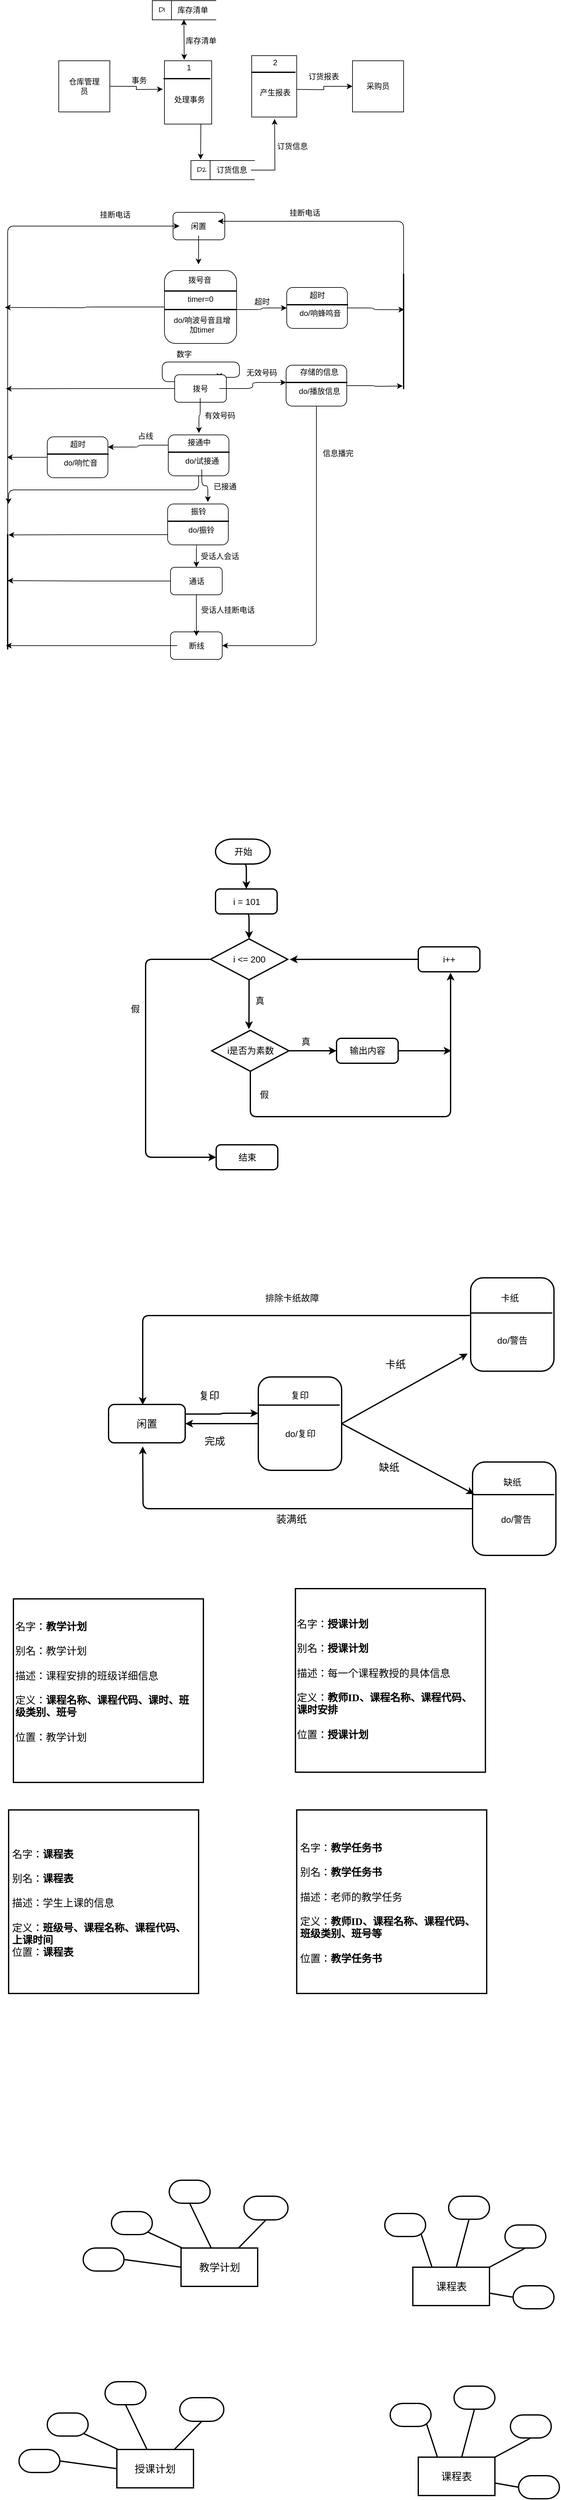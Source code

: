 <mxfile version="24.2.5" type="github">
  <diagram name="第 1 页" id="WDAG6_UW9YXQtkm1U2-L">
    <mxGraphModel dx="1426" dy="755" grid="0" gridSize="10" guides="1" tooltips="1" connect="1" arrows="1" fold="1" page="1" pageScale="1" pageWidth="2339" pageHeight="3300" math="0" shadow="0">
      <root>
        <mxCell id="0" />
        <mxCell id="1" parent="0" />
        <mxCell id="ZvIFP5IPXFubQ02iMavd-25" style="edgeStyle=orthogonalEdgeStyle;orthogonalLoop=1;jettySize=auto;html=1;exitX=1;exitY=0.5;exitDx=0;exitDy=0;entryX=0;entryY=0.5;entryDx=0;entryDy=0;rounded=0;" edge="1" parent="1" source="ZvIFP5IPXFubQ02iMavd-8">
          <mxGeometry relative="1" as="geometry">
            <mxPoint x="353" y="504.5" as="targetPoint" />
          </mxGeometry>
        </mxCell>
        <mxCell id="ZvIFP5IPXFubQ02iMavd-8" value="" style="whiteSpace=wrap;html=1;aspect=fixed;hachureGap=4;fontFamily=Architects Daughter;fontSource=https%3A%2F%2Ffonts.googleapis.com%2Fcss%3Ffamily%3DArchitects%2BDaughter;rounded=0;" vertex="1" parent="1">
          <mxGeometry x="190" y="460" width="80" height="80" as="geometry" />
        </mxCell>
        <mxCell id="ZvIFP5IPXFubQ02iMavd-9" value="" style="whiteSpace=wrap;html=1;aspect=fixed;hachureGap=4;fontFamily=Architects Daughter;fontSource=https%3A%2F%2Ffonts.googleapis.com%2Fcss%3Ffamily%3DArchitects%2BDaughter;rounded=0;" vertex="1" parent="1">
          <mxGeometry x="650" y="460" width="80" height="80" as="geometry" />
        </mxCell>
        <mxCell id="ZvIFP5IPXFubQ02iMavd-10" value="&amp;nbsp;D1" style="html=1;dashed=0;whiteSpace=wrap;shape=mxgraph.dfd.dataStoreID;align=left;spacingLeft=3;points=[[0,0],[0.5,0],[1,0],[0,0.5],[1,0.5],[0,1],[0.5,1],[1,1]];rounded=0;hachureGap=4;strokeColor=default;verticalAlign=middle;fontFamily=Architects Daughter;fontSource=https%3A%2F%2Ffonts.googleapis.com%2Fcss%3Ffamily%3DArchitects%2BDaughter;fontSize=12;fontColor=default;fillColor=default;" vertex="1" parent="1">
          <mxGeometry x="336.5" y="366" width="100" height="30" as="geometry" />
        </mxCell>
        <mxCell id="ZvIFP5IPXFubQ02iMavd-11" value="库存清单" style="text;html=1;align=center;verticalAlign=middle;whiteSpace=wrap;rounded=0;" vertex="1" parent="1">
          <mxGeometry x="369.5" y="366" width="60" height="30" as="geometry" />
        </mxCell>
        <mxCell id="ZvIFP5IPXFubQ02iMavd-12" value="订货报表" style="text;html=1;align=center;verticalAlign=middle;whiteSpace=wrap;rounded=0;" vertex="1" parent="1">
          <mxGeometry x="575" y="470" width="60" height="30" as="geometry" />
        </mxCell>
        <mxCell id="ZvIFP5IPXFubQ02iMavd-26" style="edgeStyle=orthogonalEdgeStyle;orthogonalLoop=1;jettySize=auto;html=1;rounded=0;" edge="1" parent="1">
          <mxGeometry relative="1" as="geometry">
            <mxPoint x="412.115" y="614.34" as="targetPoint" />
            <mxPoint x="386.5" y="552" as="sourcePoint" />
          </mxGeometry>
        </mxCell>
        <mxCell id="ZvIFP5IPXFubQ02iMavd-28" style="edgeStyle=orthogonalEdgeStyle;orthogonalLoop=1;jettySize=auto;html=1;exitX=1;exitY=0.5;exitDx=0;exitDy=0;entryX=0;entryY=0.5;entryDx=0;entryDy=0;rounded=0;" edge="1" parent="1" target="ZvIFP5IPXFubQ02iMavd-9">
          <mxGeometry relative="1" as="geometry">
            <mxPoint x="559" y="504.75" as="sourcePoint" />
          </mxGeometry>
        </mxCell>
        <mxCell id="ZvIFP5IPXFubQ02iMavd-15" value="仓库管理员" style="text;html=1;align=center;verticalAlign=middle;whiteSpace=wrap;rounded=0;" vertex="1" parent="1">
          <mxGeometry x="200" y="485" width="60" height="30" as="geometry" />
        </mxCell>
        <mxCell id="ZvIFP5IPXFubQ02iMavd-16" value="采购员" style="text;html=1;align=center;verticalAlign=middle;whiteSpace=wrap;rounded=0;" vertex="1" parent="1">
          <mxGeometry x="660" y="485" width="60" height="30" as="geometry" />
        </mxCell>
        <mxCell id="ZvIFP5IPXFubQ02iMavd-17" value="&amp;nbsp;D2" style="html=1;dashed=0;whiteSpace=wrap;shape=mxgraph.dfd.dataStoreID;align=left;spacingLeft=3;points=[[0,0],[0.5,0],[1,0],[0,0.5],[1,0.5],[0,1],[0.5,1],[1,1]];rounded=0;hachureGap=4;strokeColor=default;verticalAlign=middle;fontFamily=Architects Daughter;fontSource=https%3A%2F%2Ffonts.googleapis.com%2Fcss%3Ffamily%3DArchitects%2BDaughter;fontSize=12;fontColor=default;fillColor=default;" vertex="1" parent="1">
          <mxGeometry x="397" y="616" width="100" height="30" as="geometry" />
        </mxCell>
        <mxCell id="ZvIFP5IPXFubQ02iMavd-27" style="edgeStyle=orthogonalEdgeStyle;orthogonalLoop=1;jettySize=auto;html=1;entryX=0.5;entryY=1;entryDx=0;entryDy=0;rounded=0;" edge="1" parent="1" source="ZvIFP5IPXFubQ02iMavd-18">
          <mxGeometry relative="1" as="geometry">
            <mxPoint x="528" y="551" as="targetPoint" />
          </mxGeometry>
        </mxCell>
        <mxCell id="ZvIFP5IPXFubQ02iMavd-18" value="订货信息" style="text;html=1;align=center;verticalAlign=middle;whiteSpace=wrap;rounded=0;" vertex="1" parent="1">
          <mxGeometry x="431" y="616" width="60" height="30" as="geometry" />
        </mxCell>
        <mxCell id="ZvIFP5IPXFubQ02iMavd-19" value="事务" style="text;html=1;align=center;verticalAlign=middle;whiteSpace=wrap;rounded=0;" vertex="1" parent="1">
          <mxGeometry x="286" y="476" width="60" height="30" as="geometry" />
        </mxCell>
        <mxCell id="ZvIFP5IPXFubQ02iMavd-29" value="订货信息" style="text;html=1;align=center;verticalAlign=middle;whiteSpace=wrap;rounded=0;" vertex="1" parent="1">
          <mxGeometry x="526" y="579" width="60" height="30" as="geometry" />
        </mxCell>
        <mxCell id="ZvIFP5IPXFubQ02iMavd-30" value="" style="endArrow=classic;startArrow=classic;html=1;rounded=0;" edge="1" parent="1">
          <mxGeometry width="50" height="50" relative="1" as="geometry">
            <mxPoint x="386.5" y="458.5" as="sourcePoint" />
            <mxPoint x="386" y="395.5" as="targetPoint" />
          </mxGeometry>
        </mxCell>
        <mxCell id="ZvIFP5IPXFubQ02iMavd-31" value="库存清单" style="text;html=1;align=center;verticalAlign=middle;whiteSpace=wrap;rounded=0;" vertex="1" parent="1">
          <mxGeometry x="383" y="414" width="60" height="30" as="geometry" />
        </mxCell>
        <mxCell id="ZvIFP5IPXFubQ02iMavd-35" value="" style="rounded=0;whiteSpace=wrap;html=1;" vertex="1" parent="1">
          <mxGeometry x="355.5" y="460" width="74" height="99" as="geometry" />
        </mxCell>
        <mxCell id="ZvIFP5IPXFubQ02iMavd-36" value="" style="line;strokeWidth=2;html=1;rounded=0;" vertex="1" parent="1">
          <mxGeometry x="354" y="483" width="73.5" height="10" as="geometry" />
        </mxCell>
        <mxCell id="ZvIFP5IPXFubQ02iMavd-39" value="1" style="text;html=1;align=center;verticalAlign=middle;whiteSpace=wrap;rounded=0;" vertex="1" parent="1">
          <mxGeometry x="363.5" y="460" width="60" height="22" as="geometry" />
        </mxCell>
        <mxCell id="ZvIFP5IPXFubQ02iMavd-40" value="处理事务" style="text;html=1;align=center;verticalAlign=middle;whiteSpace=wrap;rounded=0;" vertex="1" parent="1">
          <mxGeometry x="365" y="507" width="60" height="28" as="geometry" />
        </mxCell>
        <mxCell id="ZvIFP5IPXFubQ02iMavd-45" value="" style="rounded=0;whiteSpace=wrap;html=1;" vertex="1" parent="1">
          <mxGeometry x="492.13" y="452" width="70.5" height="96" as="geometry" />
        </mxCell>
        <mxCell id="ZvIFP5IPXFubQ02iMavd-46" value="" style="line;strokeWidth=2;html=1;rounded=0;" vertex="1" parent="1">
          <mxGeometry x="491.38" y="473" width="69.25" height="10" as="geometry" />
        </mxCell>
        <mxCell id="ZvIFP5IPXFubQ02iMavd-47" value="2" style="text;html=1;align=center;verticalAlign=middle;whiteSpace=wrap;rounded=0;" vertex="1" parent="1">
          <mxGeometry x="500.13" y="452" width="57.5" height="22" as="geometry" />
        </mxCell>
        <mxCell id="ZvIFP5IPXFubQ02iMavd-48" value="产生报表" style="text;html=1;align=center;verticalAlign=middle;whiteSpace=wrap;rounded=0;" vertex="1" parent="1">
          <mxGeometry x="499" y="495" width="60" height="30" as="geometry" />
        </mxCell>
        <mxCell id="ZvIFP5IPXFubQ02iMavd-59" value="" style="rounded=1;whiteSpace=wrap;html=1;" vertex="1" parent="1">
          <mxGeometry x="369" y="697" width="81" height="43" as="geometry" />
        </mxCell>
        <mxCell id="ZvIFP5IPXFubQ02iMavd-138" style="edgeStyle=orthogonalEdgeStyle;orthogonalLoop=1;jettySize=auto;html=1;exitX=0.5;exitY=1;exitDx=0;exitDy=0;" edge="1" parent="1" source="ZvIFP5IPXFubQ02iMavd-58">
          <mxGeometry relative="1" as="geometry">
            <mxPoint x="408.857" y="778.423" as="targetPoint" />
          </mxGeometry>
        </mxCell>
        <mxCell id="ZvIFP5IPXFubQ02iMavd-58" value="闲置" style="text;html=1;align=center;verticalAlign=middle;whiteSpace=wrap;rounded=0;" vertex="1" parent="1">
          <mxGeometry x="379" y="703.5" width="60" height="30" as="geometry" />
        </mxCell>
        <mxCell id="ZvIFP5IPXFubQ02iMavd-63" value="" style="rounded=1;whiteSpace=wrap;html=1;" vertex="1" parent="1">
          <mxGeometry x="365" y="1353" width="81" height="43" as="geometry" />
        </mxCell>
        <mxCell id="ZvIFP5IPXFubQ02iMavd-111" style="edgeStyle=orthogonalEdgeStyle;orthogonalLoop=1;jettySize=auto;html=1;" edge="1" parent="1" source="ZvIFP5IPXFubQ02iMavd-64">
          <mxGeometry relative="1" as="geometry">
            <mxPoint x="107.275" y="1374.5" as="targetPoint" />
          </mxGeometry>
        </mxCell>
        <mxCell id="ZvIFP5IPXFubQ02iMavd-64" value="断线" style="text;html=1;align=center;verticalAlign=middle;whiteSpace=wrap;rounded=0;" vertex="1" parent="1">
          <mxGeometry x="375.5" y="1359.5" width="60" height="30" as="geometry" />
        </mxCell>
        <mxCell id="ZvIFP5IPXFubQ02iMavd-67" style="edgeStyle=orthogonalEdgeStyle;orthogonalLoop=1;jettySize=auto;html=1;exitX=0.5;exitY=1;exitDx=0;exitDy=0;entryX=0.5;entryY=0;entryDx=0;entryDy=0;" edge="1" parent="1" source="ZvIFP5IPXFubQ02iMavd-65" target="ZvIFP5IPXFubQ02iMavd-64">
          <mxGeometry relative="1" as="geometry" />
        </mxCell>
        <mxCell id="ZvIFP5IPXFubQ02iMavd-112" style="edgeStyle=orthogonalEdgeStyle;orthogonalLoop=1;jettySize=auto;html=1;exitX=0;exitY=0.5;exitDx=0;exitDy=0;" edge="1" parent="1" source="ZvIFP5IPXFubQ02iMavd-65">
          <mxGeometry relative="1" as="geometry">
            <mxPoint x="109.656" y="1272.857" as="targetPoint" />
          </mxGeometry>
        </mxCell>
        <mxCell id="ZvIFP5IPXFubQ02iMavd-65" value="" style="rounded=1;whiteSpace=wrap;html=1;" vertex="1" parent="1">
          <mxGeometry x="365" y="1252" width="81" height="43" as="geometry" />
        </mxCell>
        <mxCell id="ZvIFP5IPXFubQ02iMavd-66" value="通话" style="text;html=1;align=center;verticalAlign=middle;whiteSpace=wrap;rounded=0;" vertex="1" parent="1">
          <mxGeometry x="375.5" y="1258.5" width="60" height="30" as="geometry" />
        </mxCell>
        <mxCell id="ZvIFP5IPXFubQ02iMavd-119" style="edgeStyle=orthogonalEdgeStyle;orthogonalLoop=1;jettySize=auto;html=1;exitX=0;exitY=0.5;exitDx=0;exitDy=0;" edge="1" parent="1" source="ZvIFP5IPXFubQ02iMavd-68">
          <mxGeometry relative="1" as="geometry">
            <mxPoint x="105.688" y="845.714" as="targetPoint" />
          </mxGeometry>
        </mxCell>
        <mxCell id="ZvIFP5IPXFubQ02iMavd-68" value="" style="rounded=1;whiteSpace=wrap;html=1;" vertex="1" parent="1">
          <mxGeometry x="355.5" y="788" width="113" height="114" as="geometry" />
        </mxCell>
        <mxCell id="ZvIFP5IPXFubQ02iMavd-69" value="" style="line;strokeWidth=2;html=1;" vertex="1" parent="1">
          <mxGeometry x="355.5" y="815" width="113" height="10" as="geometry" />
        </mxCell>
        <mxCell id="ZvIFP5IPXFubQ02iMavd-145" style="edgeStyle=orthogonalEdgeStyle;orthogonalLoop=1;jettySize=auto;html=1;exitX=1;exitY=0.5;exitDx=0;exitDy=0;exitPerimeter=0;entryX=0;entryY=0.5;entryDx=0;entryDy=0;" edge="1" parent="1" source="ZvIFP5IPXFubQ02iMavd-70" target="ZvIFP5IPXFubQ02iMavd-80">
          <mxGeometry relative="1" as="geometry" />
        </mxCell>
        <mxCell id="ZvIFP5IPXFubQ02iMavd-70" value="" style="line;strokeWidth=2;html=1;" vertex="1" parent="1">
          <mxGeometry x="355.5" y="844" width="113" height="10" as="geometry" />
        </mxCell>
        <mxCell id="ZvIFP5IPXFubQ02iMavd-71" value="拨号音" style="text;html=1;align=center;verticalAlign=middle;whiteSpace=wrap;rounded=0;" vertex="1" parent="1">
          <mxGeometry x="381" y="788" width="60" height="30" as="geometry" />
        </mxCell>
        <mxCell id="ZvIFP5IPXFubQ02iMavd-72" value="timer=0" style="text;html=1;align=center;verticalAlign=middle;whiteSpace=wrap;rounded=0;" vertex="1" parent="1">
          <mxGeometry x="382" y="818" width="60" height="30" as="geometry" />
        </mxCell>
        <mxCell id="ZvIFP5IPXFubQ02iMavd-73" value="do/响波号音且增加timer" style="text;html=1;align=center;verticalAlign=middle;whiteSpace=wrap;rounded=0;" vertex="1" parent="1">
          <mxGeometry x="369" y="857" width="90.5" height="32" as="geometry" />
        </mxCell>
        <mxCell id="ZvIFP5IPXFubQ02iMavd-80" value="" style="rounded=1;whiteSpace=wrap;html=1;" vertex="1" parent="1">
          <mxGeometry x="547" y="814.5" width="95" height="64" as="geometry" />
        </mxCell>
        <mxCell id="ZvIFP5IPXFubQ02iMavd-81" value="" style="line;strokeWidth=2;html=1;" vertex="1" parent="1">
          <mxGeometry x="547" y="836.5" width="96" height="10" as="geometry" />
        </mxCell>
        <mxCell id="ZvIFP5IPXFubQ02iMavd-84" value="超时&lt;span style=&quot;color: rgba(0, 0, 0, 0); font-family: monospace; font-size: 0px; text-align: start; text-wrap: nowrap;&quot;&gt;%3CmxGraphModel%3E%3Croot%3E%3CmxCell%20id%3D%220%22%2F%3E%3CmxCell%20id%3D%221%22%20parent%3D%220%22%2F%3E%3CmxCell%20id%3D%222%22%20value%3D%22%E9%97%B2%E7%BD%AE%22%20style%3D%22text%3Bhtml%3D1%3Balign%3Dcenter%3BverticalAlign%3Dmiddle%3BwhiteSpace%3Dwrap%3Brounded%3D0%3B%22%20vertex%3D%221%22%20parent%3D%221%22%3E%3CmxGeometry%20x%3D%22379.5%22%20y%3D%22805.5%22%20width%3D%2260%22%20height%3D%2230%22%20as%3D%22geometry%22%2F%3E%3C%2FmxCell%3E%3C%2Froot%3E%3C%2FmxGraphModel%3E&lt;/span&gt;&lt;span style=&quot;color: rgba(0, 0, 0, 0); font-family: monospace; font-size: 0px; text-align: start; text-wrap: nowrap;&quot;&gt;%3CmxGraphModel%3E%3Croot%3E%3CmxCell%20id%3D%220%22%2F%3E%3CmxCell%20id%3D%221%22%20parent%3D%220%22%2F%3E%3CmxCell%20id%3D%222%22%20value%3D%22%E9%97%B2%E7%BD%AE%22%20style%3D%22text%3Bhtml%3D1%3Balign%3Dcenter%3BverticalAlign%3Dmiddle%3BwhiteSpace%3Dwrap%3Brounded%3D0%3B%22%20vertex%3D%221%22%20parent%3D%221%22%3E%3CmxGeometry%20x%3D%22379.5%22%20y%3D%22805.5%22%20width%3D%2260%22%20height%3D%2230%22%20as%3D%22geometry%22%2F%3E%3C%2FmxCell%3E%3C%2Froot%3E%3C%2FmxGraphModel%3E&lt;/span&gt;" style="text;html=1;align=center;verticalAlign=middle;whiteSpace=wrap;rounded=0;" vertex="1" parent="1">
          <mxGeometry x="565" y="811.5" width="60" height="30" as="geometry" />
        </mxCell>
        <mxCell id="ZvIFP5IPXFubQ02iMavd-85" value="do/响蜂鸣音" style="text;html=1;align=center;verticalAlign=middle;whiteSpace=wrap;rounded=0;" vertex="1" parent="1">
          <mxGeometry x="565" y="841.5" width="69" height="27" as="geometry" />
        </mxCell>
        <mxCell id="ZvIFP5IPXFubQ02iMavd-108" style="edgeStyle=orthogonalEdgeStyle;orthogonalLoop=1;jettySize=auto;html=1;exitX=0.5;exitY=1;exitDx=0;exitDy=0;entryX=1;entryY=0.5;entryDx=0;entryDy=0;" edge="1" parent="1" source="ZvIFP5IPXFubQ02iMavd-86" target="ZvIFP5IPXFubQ02iMavd-63">
          <mxGeometry relative="1" as="geometry" />
        </mxCell>
        <mxCell id="ZvIFP5IPXFubQ02iMavd-134" style="edgeStyle=orthogonalEdgeStyle;orthogonalLoop=1;jettySize=auto;html=1;exitX=1;exitY=0.5;exitDx=0;exitDy=0;" edge="1" parent="1" source="ZvIFP5IPXFubQ02iMavd-86">
          <mxGeometry relative="1" as="geometry">
            <mxPoint x="728.703" y="968.571" as="targetPoint" />
          </mxGeometry>
        </mxCell>
        <mxCell id="ZvIFP5IPXFubQ02iMavd-86" value="" style="rounded=1;whiteSpace=wrap;html=1;" vertex="1" parent="1">
          <mxGeometry x="546" y="936" width="95" height="64" as="geometry" />
        </mxCell>
        <mxCell id="ZvIFP5IPXFubQ02iMavd-87" value="" style="line;strokeWidth=2;html=1;" vertex="1" parent="1">
          <mxGeometry x="546" y="958" width="96" height="10" as="geometry" />
        </mxCell>
        <mxCell id="ZvIFP5IPXFubQ02iMavd-88" value="存储的信息" style="text;html=1;align=center;verticalAlign=middle;whiteSpace=wrap;rounded=0;" vertex="1" parent="1">
          <mxGeometry x="564" y="933" width="68" height="27" as="geometry" />
        </mxCell>
        <mxCell id="ZvIFP5IPXFubQ02iMavd-89" value="do/播放信息" style="text;html=1;align=center;verticalAlign=middle;whiteSpace=wrap;rounded=0;" vertex="1" parent="1">
          <mxGeometry x="564" y="963" width="69" height="27" as="geometry" />
        </mxCell>
        <mxCell id="ZvIFP5IPXFubQ02iMavd-123" style="edgeStyle=orthogonalEdgeStyle;orthogonalLoop=1;jettySize=auto;html=1;exitX=0;exitY=0.5;exitDx=0;exitDy=0;" edge="1" parent="1" source="ZvIFP5IPXFubQ02iMavd-90">
          <mxGeometry relative="1" as="geometry">
            <mxPoint x="108.862" y="1080.0" as="targetPoint" />
          </mxGeometry>
        </mxCell>
        <mxCell id="ZvIFP5IPXFubQ02iMavd-90" value="" style="rounded=1;whiteSpace=wrap;html=1;" vertex="1" parent="1">
          <mxGeometry x="172" y="1048" width="95" height="64" as="geometry" />
        </mxCell>
        <mxCell id="ZvIFP5IPXFubQ02iMavd-91" value="" style="line;strokeWidth=2;html=1;" vertex="1" parent="1">
          <mxGeometry x="172" y="1070" width="96" height="10" as="geometry" />
        </mxCell>
        <mxCell id="ZvIFP5IPXFubQ02iMavd-92" value="超时&lt;span style=&quot;color: rgba(0, 0, 0, 0); font-family: monospace; font-size: 0px; text-align: start; text-wrap: nowrap;&quot;&gt;%3CmxGraphModel%3E%3Croot%3E%3CmxCell%20id%3D%220%22%2F%3E%3CmxCell%20id%3D%221%22%20parent%3D%220%22%2F%3E%3CmxCell%20id%3D%222%22%20value%3D%22%E9%97%B2%E7%BD%AE%22%20style%3D%22text%3Bhtml%3D1%3Balign%3Dcenter%3BverticalAlign%3Dmiddle%3BwhiteSpace%3Dwrap%3Brounded%3D0%3B%22%20vertex%3D%221%22%20parent%3D%221%22%3E%3CmxGeometry%20x%3D%22379.5%22%20y%3D%22805.5%22%20width%3D%2260%22%20height%3D%2230%22%20as%3D%22geometry%22%2F%3E%3C%2FmxCell%3E%3C%2Froot%3E%3C%2FmxGraphModel%3E&lt;/span&gt;&lt;span style=&quot;color: rgba(0, 0, 0, 0); font-family: monospace; font-size: 0px; text-align: start; text-wrap: nowrap;&quot;&gt;%3CmxGraphModel%3E%3Croot%3E%3CmxCell%20id%3D%220%22%2F%3E%3CmxCell%20id%3D%221%22%20parent%3D%220%22%2F%3E%3CmxCell%20id%3D%222%22%20value%3D%22%E9%97%B2%E7%BD%AE%22%20style%3D%22text%3Bhtml%3D1%3Balign%3Dcenter%3BverticalAlign%3Dmiddle%3BwhiteSpace%3Dwrap%3Brounded%3D0%3B%22%20vertex%3D%221%22%20parent%3D%221%22%3E%3CmxGeometry%20x%3D%22379.5%22%20y%3D%22805.5%22%20width%3D%2260%22%20height%3D%2230%22%20as%3D%22geometry%22%2F%3E%3C%2FmxCell%3E%3C%2Froot%3E%3C%2FmxGraphModel%3E&lt;/span&gt;" style="text;html=1;align=center;verticalAlign=middle;whiteSpace=wrap;rounded=0;" vertex="1" parent="1">
          <mxGeometry x="190" y="1045" width="60" height="30" as="geometry" />
        </mxCell>
        <mxCell id="ZvIFP5IPXFubQ02iMavd-93" value="do/响忙音" style="text;html=1;align=center;verticalAlign=middle;whiteSpace=wrap;rounded=0;" vertex="1" parent="1">
          <mxGeometry x="190" y="1075" width="69" height="27" as="geometry" />
        </mxCell>
        <mxCell id="ZvIFP5IPXFubQ02iMavd-124" style="edgeStyle=orthogonalEdgeStyle;orthogonalLoop=1;jettySize=auto;html=1;exitX=0;exitY=0.25;exitDx=0;exitDy=0;entryX=1;entryY=0.25;entryDx=0;entryDy=0;" edge="1" parent="1" source="ZvIFP5IPXFubQ02iMavd-98" target="ZvIFP5IPXFubQ02iMavd-90">
          <mxGeometry relative="1" as="geometry" />
        </mxCell>
        <mxCell id="ZvIFP5IPXFubQ02iMavd-144" style="edgeStyle=orthogonalEdgeStyle;orthogonalLoop=1;jettySize=auto;html=1;exitX=0.5;exitY=1;exitDx=0;exitDy=0;" edge="1" parent="1" source="ZvIFP5IPXFubQ02iMavd-98">
          <mxGeometry relative="1" as="geometry">
            <mxPoint x="111.243" y="1153.026" as="targetPoint" />
          </mxGeometry>
        </mxCell>
        <mxCell id="ZvIFP5IPXFubQ02iMavd-98" value="" style="rounded=1;whiteSpace=wrap;html=1;" vertex="1" parent="1">
          <mxGeometry x="361.5" y="1045" width="95" height="64" as="geometry" />
        </mxCell>
        <mxCell id="ZvIFP5IPXFubQ02iMavd-99" value="" style="line;strokeWidth=2;html=1;" vertex="1" parent="1">
          <mxGeometry x="361.5" y="1067" width="96" height="10" as="geometry" />
        </mxCell>
        <mxCell id="ZvIFP5IPXFubQ02iMavd-100" value="接通中" style="text;html=1;align=center;verticalAlign=middle;whiteSpace=wrap;rounded=0;" vertex="1" parent="1">
          <mxGeometry x="379.5" y="1042" width="60" height="30" as="geometry" />
        </mxCell>
        <mxCell id="ZvIFP5IPXFubQ02iMavd-127" style="edgeStyle=orthogonalEdgeStyle;orthogonalLoop=1;jettySize=auto;html=1;entryX=0.75;entryY=0;entryDx=0;entryDy=0;" edge="1" parent="1" source="ZvIFP5IPXFubQ02iMavd-101" target="ZvIFP5IPXFubQ02iMavd-104">
          <mxGeometry relative="1" as="geometry" />
        </mxCell>
        <mxCell id="ZvIFP5IPXFubQ02iMavd-101" value="do/试接通" style="text;html=1;align=center;verticalAlign=middle;whiteSpace=wrap;rounded=0;" vertex="1" parent="1">
          <mxGeometry x="379.5" y="1072" width="69" height="27" as="geometry" />
        </mxCell>
        <mxCell id="ZvIFP5IPXFubQ02iMavd-113" style="edgeStyle=orthogonalEdgeStyle;orthogonalLoop=1;jettySize=auto;html=1;exitX=0;exitY=0.75;exitDx=0;exitDy=0;" edge="1" parent="1" source="ZvIFP5IPXFubQ02iMavd-102">
          <mxGeometry relative="1" as="geometry">
            <mxPoint x="111.243" y="1201.429" as="targetPoint" />
          </mxGeometry>
        </mxCell>
        <mxCell id="ZvIFP5IPXFubQ02iMavd-129" style="edgeStyle=orthogonalEdgeStyle;orthogonalLoop=1;jettySize=auto;html=1;exitX=0.5;exitY=1;exitDx=0;exitDy=0;entryX=0.5;entryY=0;entryDx=0;entryDy=0;" edge="1" parent="1" source="ZvIFP5IPXFubQ02iMavd-102" target="ZvIFP5IPXFubQ02iMavd-65">
          <mxGeometry relative="1" as="geometry" />
        </mxCell>
        <mxCell id="ZvIFP5IPXFubQ02iMavd-102" value="" style="rounded=1;whiteSpace=wrap;html=1;" vertex="1" parent="1">
          <mxGeometry x="360.5" y="1153" width="95" height="64" as="geometry" />
        </mxCell>
        <mxCell id="ZvIFP5IPXFubQ02iMavd-103" value="" style="line;strokeWidth=2;html=1;" vertex="1" parent="1">
          <mxGeometry x="360.5" y="1175" width="96" height="10" as="geometry" />
        </mxCell>
        <mxCell id="ZvIFP5IPXFubQ02iMavd-104" value="振铃" style="text;html=1;align=center;verticalAlign=middle;whiteSpace=wrap;rounded=0;" vertex="1" parent="1">
          <mxGeometry x="378.5" y="1150" width="60" height="30" as="geometry" />
        </mxCell>
        <mxCell id="ZvIFP5IPXFubQ02iMavd-105" value="do/振铃" style="text;html=1;align=center;verticalAlign=middle;whiteSpace=wrap;rounded=0;" vertex="1" parent="1">
          <mxGeometry x="378.5" y="1180" width="69" height="27" as="geometry" />
        </mxCell>
        <mxCell id="ZvIFP5IPXFubQ02iMavd-120" style="edgeStyle=orthogonalEdgeStyle;orthogonalLoop=1;jettySize=auto;html=1;exitX=0;exitY=0.5;exitDx=0;exitDy=0;" edge="1" parent="1" source="ZvIFP5IPXFubQ02iMavd-106">
          <mxGeometry relative="1" as="geometry">
            <mxPoint x="107.275" y="972.857" as="targetPoint" />
          </mxGeometry>
        </mxCell>
        <mxCell id="ZvIFP5IPXFubQ02iMavd-121" style="edgeStyle=orthogonalEdgeStyle;orthogonalLoop=1;jettySize=auto;html=1;exitX=0;exitY=0.25;exitDx=0;exitDy=0;entryX=1;entryY=0;entryDx=0;entryDy=0;" edge="1" parent="1" source="ZvIFP5IPXFubQ02iMavd-106" target="ZvIFP5IPXFubQ02iMavd-107">
          <mxGeometry relative="1" as="geometry">
            <mxPoint x="464.418" y="955.407" as="targetPoint" />
            <Array as="points">
              <mxPoint x="352" y="962" />
              <mxPoint x="352" y="931" />
              <mxPoint x="473" y="931" />
              <mxPoint x="473" y="955" />
              <mxPoint x="442" y="955" />
            </Array>
          </mxGeometry>
        </mxCell>
        <mxCell id="ZvIFP5IPXFubQ02iMavd-106" value="" style="rounded=1;whiteSpace=wrap;html=1;" vertex="1" parent="1">
          <mxGeometry x="371.5" y="951" width="81" height="43" as="geometry" />
        </mxCell>
        <mxCell id="ZvIFP5IPXFubQ02iMavd-125" style="edgeStyle=orthogonalEdgeStyle;orthogonalLoop=1;jettySize=auto;html=1;exitX=0.5;exitY=1;exitDx=0;exitDy=0;entryX=0.5;entryY=0;entryDx=0;entryDy=0;" edge="1" parent="1" source="ZvIFP5IPXFubQ02iMavd-107" target="ZvIFP5IPXFubQ02iMavd-100">
          <mxGeometry relative="1" as="geometry" />
        </mxCell>
        <mxCell id="ZvIFP5IPXFubQ02iMavd-140" style="edgeStyle=orthogonalEdgeStyle;orthogonalLoop=1;jettySize=auto;html=1;exitX=1;exitY=0.5;exitDx=0;exitDy=0;" edge="1" parent="1" source="ZvIFP5IPXFubQ02iMavd-107" target="ZvIFP5IPXFubQ02iMavd-87">
          <mxGeometry relative="1" as="geometry" />
        </mxCell>
        <mxCell id="ZvIFP5IPXFubQ02iMavd-107" value="拨号" style="text;html=1;align=center;verticalAlign=middle;whiteSpace=wrap;rounded=0;" vertex="1" parent="1">
          <mxGeometry x="381.5" y="957.5" width="60" height="30" as="geometry" />
        </mxCell>
        <mxCell id="ZvIFP5IPXFubQ02iMavd-110" value="信息播完" style="text;html=1;align=center;verticalAlign=middle;whiteSpace=wrap;rounded=0;" vertex="1" parent="1">
          <mxGeometry x="590" y="1057" width="75" height="34" as="geometry" />
        </mxCell>
        <mxCell id="ZvIFP5IPXFubQ02iMavd-117" style="edgeStyle=orthogonalEdgeStyle;orthogonalLoop=1;jettySize=auto;html=1;exitX=0;exitY=0.5;exitDx=0;exitDy=0;exitPerimeter=0;entryX=0;entryY=0.5;entryDx=0;entryDy=0;" edge="1" parent="1" source="ZvIFP5IPXFubQ02iMavd-114" target="ZvIFP5IPXFubQ02iMavd-58">
          <mxGeometry relative="1" as="geometry">
            <mxPoint x="110" y="763" as="targetPoint" />
          </mxGeometry>
        </mxCell>
        <mxCell id="ZvIFP5IPXFubQ02iMavd-114" value="" style="line;strokeWidth=2;direction=south;html=1;" vertex="1" parent="1">
          <mxGeometry x="105" y="1200" width="10" height="180.5" as="geometry" />
        </mxCell>
        <mxCell id="ZvIFP5IPXFubQ02iMavd-118" value="挂断电话" style="text;html=1;align=center;verticalAlign=middle;whiteSpace=wrap;rounded=0;" vertex="1" parent="1">
          <mxGeometry x="241" y="684" width="75" height="34" as="geometry" />
        </mxCell>
        <mxCell id="ZvIFP5IPXFubQ02iMavd-122" value="数字" style="text;html=1;align=center;verticalAlign=middle;whiteSpace=wrap;rounded=0;" vertex="1" parent="1">
          <mxGeometry x="348.5" y="902" width="75" height="34" as="geometry" />
        </mxCell>
        <mxCell id="ZvIFP5IPXFubQ02iMavd-126" value="有效号码" style="text;html=1;align=center;verticalAlign=middle;whiteSpace=wrap;rounded=0;" vertex="1" parent="1">
          <mxGeometry x="405" y="998" width="75" height="34" as="geometry" />
        </mxCell>
        <mxCell id="ZvIFP5IPXFubQ02iMavd-128" value="已接通" style="text;html=1;align=center;verticalAlign=middle;whiteSpace=wrap;rounded=0;" vertex="1" parent="1">
          <mxGeometry x="413" y="1109" width="75" height="34" as="geometry" />
        </mxCell>
        <mxCell id="ZvIFP5IPXFubQ02iMavd-131" value="受话人会话" style="text;html=1;align=center;verticalAlign=middle;whiteSpace=wrap;rounded=0;" vertex="1" parent="1">
          <mxGeometry x="405" y="1218" width="75" height="34" as="geometry" />
        </mxCell>
        <mxCell id="ZvIFP5IPXFubQ02iMavd-132" value="受话人挂断电话" style="text;html=1;align=center;verticalAlign=middle;whiteSpace=wrap;rounded=0;" vertex="1" parent="1">
          <mxGeometry x="409.5" y="1304" width="89.5" height="30" as="geometry" />
        </mxCell>
        <mxCell id="ZvIFP5IPXFubQ02iMavd-137" style="edgeStyle=orthogonalEdgeStyle;orthogonalLoop=1;jettySize=auto;html=1;exitX=0;exitY=0.5;exitDx=0;exitDy=0;exitPerimeter=0;entryX=1;entryY=0.25;entryDx=0;entryDy=0;" edge="1" parent="1" source="ZvIFP5IPXFubQ02iMavd-135" target="ZvIFP5IPXFubQ02iMavd-58">
          <mxGeometry relative="1" as="geometry">
            <mxPoint x="730.286" y="705.407" as="targetPoint" />
          </mxGeometry>
        </mxCell>
        <mxCell id="ZvIFP5IPXFubQ02iMavd-135" value="" style="line;strokeWidth=2;direction=south;html=1;" vertex="1" parent="1">
          <mxGeometry x="725" y="793" width="10" height="180.5" as="geometry" />
        </mxCell>
        <mxCell id="ZvIFP5IPXFubQ02iMavd-136" style="edgeStyle=orthogonalEdgeStyle;orthogonalLoop=1;jettySize=auto;html=1;exitX=1;exitY=0.5;exitDx=0;exitDy=0;entryX=0.311;entryY=0.392;entryDx=0;entryDy=0;entryPerimeter=0;" edge="1" parent="1" source="ZvIFP5IPXFubQ02iMavd-80" target="ZvIFP5IPXFubQ02iMavd-135">
          <mxGeometry relative="1" as="geometry" />
        </mxCell>
        <mxCell id="ZvIFP5IPXFubQ02iMavd-141" value="无效号码" style="text;html=1;align=center;verticalAlign=middle;whiteSpace=wrap;rounded=0;" vertex="1" parent="1">
          <mxGeometry x="478" y="933" width="60" height="30" as="geometry" />
        </mxCell>
        <mxCell id="ZvIFP5IPXFubQ02iMavd-143" value="占线" style="text;html=1;align=center;verticalAlign=middle;whiteSpace=wrap;rounded=0;" vertex="1" parent="1">
          <mxGeometry x="295.5" y="1032" width="60" height="30" as="geometry" />
        </mxCell>
        <mxCell id="ZvIFP5IPXFubQ02iMavd-146" value="超时" style="text;html=1;align=center;verticalAlign=middle;whiteSpace=wrap;rounded=0;" vertex="1" parent="1">
          <mxGeometry x="471" y="820" width="75" height="34" as="geometry" />
        </mxCell>
        <mxCell id="ZvIFP5IPXFubQ02iMavd-147" value="挂断电话" style="text;html=1;align=center;verticalAlign=middle;whiteSpace=wrap;rounded=0;" vertex="1" parent="1">
          <mxGeometry x="538" y="681" width="75" height="34" as="geometry" />
        </mxCell>
        <mxCell id="ZvIFP5IPXFubQ02iMavd-151" style="edgeStyle=orthogonalEdgeStyle;orthogonalLoop=1;jettySize=auto;html=1;exitX=0.5;exitY=1;exitDx=0;exitDy=0;exitPerimeter=0;entryX=0.5;entryY=0;entryDx=0;entryDy=0;strokeWidth=2;" edge="1" parent="1" source="ZvIFP5IPXFubQ02iMavd-148" target="ZvIFP5IPXFubQ02iMavd-150">
          <mxGeometry relative="1" as="geometry" />
        </mxCell>
        <mxCell id="ZvIFP5IPXFubQ02iMavd-148" value="&lt;font style=&quot;font-size: 14px;&quot;&gt;开始&lt;/font&gt;" style="strokeWidth=2;html=1;shape=mxgraph.flowchart.terminator;whiteSpace=wrap;" vertex="1" parent="1">
          <mxGeometry x="435.5" y="1677" width="85.5" height="39" as="geometry" />
        </mxCell>
        <mxCell id="ZvIFP5IPXFubQ02iMavd-150" value="&lt;font style=&quot;font-size: 14px;&quot;&gt;i = 101&lt;/font&gt;" style="rounded=1;whiteSpace=wrap;html=1;absoluteArcSize=1;arcSize=14;strokeWidth=2;" vertex="1" parent="1">
          <mxGeometry x="435.5" y="1755" width="96.5" height="39" as="geometry" />
        </mxCell>
        <mxCell id="ZvIFP5IPXFubQ02iMavd-157" style="edgeStyle=orthogonalEdgeStyle;orthogonalLoop=1;jettySize=auto;html=1;exitX=0.5;exitY=1;exitDx=0;exitDy=0;exitPerimeter=0;strokeWidth=2;" edge="1" parent="1" source="ZvIFP5IPXFubQ02iMavd-152">
          <mxGeometry relative="1" as="geometry">
            <mxPoint x="487.778" y="1974.129" as="targetPoint" />
          </mxGeometry>
        </mxCell>
        <mxCell id="ZvIFP5IPXFubQ02iMavd-166" style="edgeStyle=orthogonalEdgeStyle;rounded=1;orthogonalLoop=1;jettySize=auto;html=1;exitX=0;exitY=0.5;exitDx=0;exitDy=0;exitPerimeter=0;strokeColor=default;strokeWidth=2;align=center;verticalAlign=middle;fontFamily=Helvetica;fontSize=11;fontColor=default;labelBackgroundColor=default;endArrow=classic;entryX=0;entryY=0.5;entryDx=0;entryDy=0;" edge="1" parent="1" source="ZvIFP5IPXFubQ02iMavd-152" target="ZvIFP5IPXFubQ02iMavd-165">
          <mxGeometry relative="1" as="geometry">
            <mxPoint x="271" y="2174" as="targetPoint" />
            <Array as="points">
              <mxPoint x="326" y="1865" />
              <mxPoint x="326" y="2175" />
            </Array>
          </mxGeometry>
        </mxCell>
        <mxCell id="ZvIFP5IPXFubQ02iMavd-152" value="&lt;font style=&quot;font-size: 14px;&quot;&gt;i &amp;lt;= 200&lt;/font&gt;" style="strokeWidth=2;html=1;shape=mxgraph.flowchart.decision;whiteSpace=wrap;" vertex="1" parent="1">
          <mxGeometry x="427.5" y="1833" width="121" height="64" as="geometry" />
        </mxCell>
        <mxCell id="ZvIFP5IPXFubQ02iMavd-153" style="edgeStyle=orthogonalEdgeStyle;orthogonalLoop=1;jettySize=auto;html=1;exitX=0.5;exitY=1;exitDx=0;exitDy=0;entryX=0.5;entryY=0;entryDx=0;entryDy=0;entryPerimeter=0;strokeWidth=2;" edge="1" parent="1" source="ZvIFP5IPXFubQ02iMavd-150" target="ZvIFP5IPXFubQ02iMavd-152">
          <mxGeometry relative="1" as="geometry" />
        </mxCell>
        <mxCell id="ZvIFP5IPXFubQ02iMavd-164" style="edgeStyle=orthogonalEdgeStyle;rounded=1;orthogonalLoop=1;jettySize=auto;html=1;exitX=1;exitY=0.5;exitDx=0;exitDy=0;strokeColor=default;strokeWidth=2;align=center;verticalAlign=middle;fontFamily=Helvetica;fontSize=11;fontColor=default;labelBackgroundColor=default;endArrow=classic;" edge="1" parent="1" source="ZvIFP5IPXFubQ02iMavd-155">
          <mxGeometry relative="1" as="geometry">
            <mxPoint x="805" y="2008" as="targetPoint" />
          </mxGeometry>
        </mxCell>
        <mxCell id="ZvIFP5IPXFubQ02iMavd-155" value="&lt;span style=&quot;font-size: 14px;&quot;&gt;输出内容&lt;/span&gt;" style="rounded=1;whiteSpace=wrap;html=1;absoluteArcSize=1;arcSize=14;strokeWidth=2;" vertex="1" parent="1">
          <mxGeometry x="625" y="1988.5" width="96.5" height="39" as="geometry" />
        </mxCell>
        <mxCell id="ZvIFP5IPXFubQ02iMavd-159" style="edgeStyle=orthogonalEdgeStyle;orthogonalLoop=1;jettySize=auto;html=1;exitX=1;exitY=0.5;exitDx=0;exitDy=0;exitPerimeter=0;entryX=0;entryY=0.5;entryDx=0;entryDy=0;strokeWidth=2;" edge="1" parent="1" source="ZvIFP5IPXFubQ02iMavd-156" target="ZvIFP5IPXFubQ02iMavd-155">
          <mxGeometry relative="1" as="geometry" />
        </mxCell>
        <mxCell id="ZvIFP5IPXFubQ02iMavd-170" style="edgeStyle=orthogonalEdgeStyle;rounded=1;orthogonalLoop=1;jettySize=auto;html=1;exitX=0.5;exitY=1;exitDx=0;exitDy=0;exitPerimeter=0;strokeColor=default;strokeWidth=2;align=center;verticalAlign=middle;fontFamily=Helvetica;fontSize=11;fontColor=default;labelBackgroundColor=default;endArrow=classic;" edge="1" parent="1" source="ZvIFP5IPXFubQ02iMavd-156">
          <mxGeometry relative="1" as="geometry">
            <mxPoint x="803.584" y="1885.858" as="targetPoint" />
            <Array as="points">
              <mxPoint x="490" y="2111" />
              <mxPoint x="804" y="2111" />
            </Array>
          </mxGeometry>
        </mxCell>
        <mxCell id="ZvIFP5IPXFubQ02iMavd-156" value="&lt;span style=&quot;font-size: 14px;&quot;&gt;i是否为素数&lt;/span&gt;" style="strokeWidth=2;html=1;shape=mxgraph.flowchart.decision;whiteSpace=wrap;" vertex="1" parent="1">
          <mxGeometry x="429.5" y="1976" width="121" height="64" as="geometry" />
        </mxCell>
        <mxCell id="ZvIFP5IPXFubQ02iMavd-158" value="&lt;font style=&quot;font-size: 14px;&quot;&gt;真&lt;/font&gt;" style="text;html=1;align=center;verticalAlign=middle;whiteSpace=wrap;rounded=0;" vertex="1" parent="1">
          <mxGeometry x="475" y="1915" width="60" height="30" as="geometry" />
        </mxCell>
        <mxCell id="ZvIFP5IPXFubQ02iMavd-160" value="&lt;font style=&quot;font-size: 14px;&quot;&gt;真&lt;/font&gt;" style="text;html=1;align=center;verticalAlign=middle;whiteSpace=wrap;rounded=0;" vertex="1" parent="1">
          <mxGeometry x="547" y="1979" width="60" height="30" as="geometry" />
        </mxCell>
        <mxCell id="ZvIFP5IPXFubQ02iMavd-168" style="edgeStyle=orthogonalEdgeStyle;rounded=1;orthogonalLoop=1;jettySize=auto;html=1;exitX=0;exitY=0.5;exitDx=0;exitDy=0;strokeColor=default;strokeWidth=2;align=center;verticalAlign=middle;fontFamily=Helvetica;fontSize=11;fontColor=default;labelBackgroundColor=default;endArrow=classic;" edge="1" parent="1" source="ZvIFP5IPXFubQ02iMavd-163">
          <mxGeometry relative="1" as="geometry">
            <mxPoint x="551.732" y="1865.111" as="targetPoint" />
          </mxGeometry>
        </mxCell>
        <mxCell id="ZvIFP5IPXFubQ02iMavd-163" value="&lt;span style=&quot;font-size: 14px;&quot;&gt;i++&lt;/span&gt;" style="rounded=1;whiteSpace=wrap;html=1;absoluteArcSize=1;arcSize=14;strokeWidth=2;" vertex="1" parent="1">
          <mxGeometry x="753" y="1845.5" width="96.5" height="39" as="geometry" />
        </mxCell>
        <mxCell id="ZvIFP5IPXFubQ02iMavd-165" value="&lt;span style=&quot;font-size: 14px;&quot;&gt;结束&lt;/span&gt;" style="rounded=1;whiteSpace=wrap;html=1;absoluteArcSize=1;arcSize=14;strokeWidth=2;" vertex="1" parent="1">
          <mxGeometry x="436.5" y="2155" width="96.5" height="39" as="geometry" />
        </mxCell>
        <mxCell id="ZvIFP5IPXFubQ02iMavd-167" value="&lt;span style=&quot;font-size: 14px;&quot;&gt;假&lt;/span&gt;" style="text;html=1;align=center;verticalAlign=middle;whiteSpace=wrap;rounded=0;" vertex="1" parent="1">
          <mxGeometry x="280" y="1928" width="60" height="30" as="geometry" />
        </mxCell>
        <mxCell id="ZvIFP5IPXFubQ02iMavd-171" value="&lt;span style=&quot;font-size: 14px;&quot;&gt;假&lt;/span&gt;" style="text;html=1;align=center;verticalAlign=middle;whiteSpace=wrap;rounded=0;" vertex="1" parent="1">
          <mxGeometry x="482" y="2062" width="60" height="30" as="geometry" />
        </mxCell>
        <mxCell id="ZvIFP5IPXFubQ02iMavd-172" value="闲置" style="rounded=1;whiteSpace=wrap;html=1;fontFamily=Helvetica;fontSize=16;fontColor=default;labelBackgroundColor=default;strokeWidth=2;" vertex="1" parent="1">
          <mxGeometry x="268" y="2561" width="120" height="60" as="geometry" />
        </mxCell>
        <mxCell id="ZvIFP5IPXFubQ02iMavd-181" style="edgeStyle=orthogonalEdgeStyle;rounded=1;orthogonalLoop=1;jettySize=auto;html=1;entryX=1;entryY=0.5;entryDx=0;entryDy=0;strokeColor=default;strokeWidth=2;align=center;verticalAlign=middle;fontFamily=Helvetica;fontSize=11;fontColor=default;labelBackgroundColor=default;endArrow=classic;" edge="1" parent="1" source="ZvIFP5IPXFubQ02iMavd-175" target="ZvIFP5IPXFubQ02iMavd-172">
          <mxGeometry relative="1" as="geometry" />
        </mxCell>
        <mxCell id="ZvIFP5IPXFubQ02iMavd-183" style="rounded=1;orthogonalLoop=1;jettySize=auto;html=1;exitX=1;exitY=0.5;exitDx=0;exitDy=0;strokeColor=default;strokeWidth=2;align=center;verticalAlign=middle;fontFamily=Helvetica;fontSize=11;fontColor=default;labelBackgroundColor=default;endArrow=classic;" edge="1" parent="1" source="ZvIFP5IPXFubQ02iMavd-175">
          <mxGeometry relative="1" as="geometry">
            <mxPoint x="830.127" y="2481.537" as="targetPoint" />
          </mxGeometry>
        </mxCell>
        <mxCell id="ZvIFP5IPXFubQ02iMavd-175" value="" style="rounded=1;whiteSpace=wrap;html=1;fontFamily=Helvetica;fontSize=11;fontColor=default;labelBackgroundColor=default;strokeWidth=2;" vertex="1" parent="1">
          <mxGeometry x="502.5" y="2518" width="130.5" height="146" as="geometry" />
        </mxCell>
        <mxCell id="ZvIFP5IPXFubQ02iMavd-178" style="edgeStyle=orthogonalEdgeStyle;rounded=1;orthogonalLoop=1;jettySize=auto;html=1;exitX=0;exitY=0.25;exitDx=0;exitDy=0;strokeColor=default;strokeWidth=2;align=center;verticalAlign=middle;fontFamily=Helvetica;fontSize=11;fontColor=default;labelBackgroundColor=default;endArrow=classic;" edge="1" parent="1">
          <mxGeometry relative="1" as="geometry">
            <mxPoint x="321.485" y="2561.679" as="targetPoint" />
            <mxPoint x="835" y="2421.0" as="sourcePoint" />
            <Array as="points">
              <mxPoint x="322" y="2422" />
            </Array>
          </mxGeometry>
        </mxCell>
        <mxCell id="ZvIFP5IPXFubQ02iMavd-176" value="" style="rounded=1;whiteSpace=wrap;html=1;fontFamily=Helvetica;fontSize=11;fontColor=default;labelBackgroundColor=default;strokeWidth=2;" vertex="1" parent="1">
          <mxGeometry x="835" y="2363" width="130.5" height="146" as="geometry" />
        </mxCell>
        <mxCell id="ZvIFP5IPXFubQ02iMavd-182" style="edgeStyle=orthogonalEdgeStyle;rounded=1;orthogonalLoop=1;jettySize=auto;html=1;exitX=0;exitY=0.5;exitDx=0;exitDy=0;strokeColor=default;strokeWidth=2;align=center;verticalAlign=middle;fontFamily=Helvetica;fontSize=11;fontColor=default;labelBackgroundColor=default;endArrow=classic;" edge="1" parent="1" source="ZvIFP5IPXFubQ02iMavd-177">
          <mxGeometry relative="1" as="geometry">
            <mxPoint x="321.485" y="2626.598" as="targetPoint" />
          </mxGeometry>
        </mxCell>
        <mxCell id="ZvIFP5IPXFubQ02iMavd-177" value="" style="rounded=1;whiteSpace=wrap;html=1;fontFamily=Helvetica;fontSize=11;fontColor=default;labelBackgroundColor=default;strokeWidth=2;" vertex="1" parent="1">
          <mxGeometry x="838" y="2651" width="130.5" height="146" as="geometry" />
        </mxCell>
        <mxCell id="ZvIFP5IPXFubQ02iMavd-180" style="edgeStyle=orthogonalEdgeStyle;rounded=1;orthogonalLoop=1;jettySize=auto;html=1;exitX=1;exitY=0.25;exitDx=0;exitDy=0;entryX=-0.001;entryY=0.389;entryDx=0;entryDy=0;entryPerimeter=0;strokeColor=default;strokeWidth=2;align=center;verticalAlign=middle;fontFamily=Helvetica;fontSize=11;fontColor=default;labelBackgroundColor=default;endArrow=classic;" edge="1" parent="1" source="ZvIFP5IPXFubQ02iMavd-172" target="ZvIFP5IPXFubQ02iMavd-175">
          <mxGeometry relative="1" as="geometry" />
        </mxCell>
        <mxCell id="ZvIFP5IPXFubQ02iMavd-184" style="rounded=1;orthogonalLoop=1;jettySize=auto;html=1;exitX=1;exitY=0.5;exitDx=0;exitDy=0;entryX=0.02;entryY=0.344;entryDx=0;entryDy=0;entryPerimeter=0;strokeColor=default;strokeWidth=2;align=center;verticalAlign=middle;fontFamily=Helvetica;fontSize=11;fontColor=default;labelBackgroundColor=default;endArrow=classic;" edge="1" parent="1" source="ZvIFP5IPXFubQ02iMavd-175" target="ZvIFP5IPXFubQ02iMavd-177">
          <mxGeometry relative="1" as="geometry" />
        </mxCell>
        <mxCell id="ZvIFP5IPXFubQ02iMavd-185" value="&lt;font style=&quot;font-size: 14px;&quot;&gt;排除卡纸故障&lt;/font&gt;" style="text;html=1;align=center;verticalAlign=middle;resizable=0;points=[];autosize=1;strokeColor=none;fillColor=none;fontFamily=Helvetica;fontSize=14;fontColor=default;labelBackgroundColor=default;strokeWidth=2;" vertex="1" parent="1">
          <mxGeometry x="504" y="2380" width="102" height="29" as="geometry" />
        </mxCell>
        <mxCell id="ZvIFP5IPXFubQ02iMavd-187" value="装满纸" style="text;html=1;align=center;verticalAlign=middle;resizable=0;points=[];autosize=1;strokeColor=none;fillColor=none;fontFamily=Helvetica;fontSize=16;fontColor=default;labelBackgroundColor=default;" vertex="1" parent="1">
          <mxGeometry x="521" y="2724" width="66" height="31" as="geometry" />
        </mxCell>
        <mxCell id="ZvIFP5IPXFubQ02iMavd-188" value="完成" style="text;html=1;align=center;verticalAlign=middle;resizable=0;points=[];autosize=1;strokeColor=none;fillColor=none;fontFamily=Helvetica;fontSize=16;fontColor=default;labelBackgroundColor=default;" vertex="1" parent="1">
          <mxGeometry x="409" y="2602" width="50" height="31" as="geometry" />
        </mxCell>
        <mxCell id="ZvIFP5IPXFubQ02iMavd-189" value="复印" style="text;html=1;align=center;verticalAlign=middle;resizable=0;points=[];autosize=1;strokeColor=none;fillColor=none;fontFamily=Helvetica;fontSize=16;fontColor=default;labelBackgroundColor=default;" vertex="1" parent="1">
          <mxGeometry x="400" y="2531" width="50" height="31" as="geometry" />
        </mxCell>
        <mxCell id="ZvIFP5IPXFubQ02iMavd-190" value="卡纸" style="text;html=1;align=center;verticalAlign=middle;resizable=0;points=[];autosize=1;strokeColor=none;fillColor=none;fontFamily=Helvetica;fontSize=16;fontColor=default;labelBackgroundColor=default;" vertex="1" parent="1">
          <mxGeometry x="692" y="2482" width="50" height="31" as="geometry" />
        </mxCell>
        <mxCell id="ZvIFP5IPXFubQ02iMavd-191" value="缺纸" style="text;html=1;align=center;verticalAlign=middle;resizable=0;points=[];autosize=1;strokeColor=none;fillColor=none;fontFamily=Helvetica;fontSize=16;fontColor=default;labelBackgroundColor=default;" vertex="1" parent="1">
          <mxGeometry x="682" y="2643" width="50" height="31" as="geometry" />
        </mxCell>
        <mxCell id="ZvIFP5IPXFubQ02iMavd-192" value="" style="line;strokeWidth=2;html=1;rounded=1;strokeColor=default;align=center;verticalAlign=middle;fontFamily=Helvetica;fontSize=16;fontColor=default;labelBackgroundColor=default;fillColor=default;" vertex="1" parent="1">
          <mxGeometry x="502.5" y="2557" width="127.5" height="10" as="geometry" />
        </mxCell>
        <mxCell id="ZvIFP5IPXFubQ02iMavd-193" value="" style="line;strokeWidth=2;html=1;rounded=1;strokeColor=default;align=center;verticalAlign=middle;fontFamily=Helvetica;fontSize=16;fontColor=default;labelBackgroundColor=default;fillColor=default;" vertex="1" parent="1">
          <mxGeometry x="835" y="2413" width="128" height="10" as="geometry" />
        </mxCell>
        <mxCell id="ZvIFP5IPXFubQ02iMavd-195" value="卡纸" style="text;html=1;align=center;verticalAlign=middle;resizable=0;points=[];autosize=1;strokeColor=none;fillColor=none;fontFamily=Helvetica;fontSize=14;fontColor=default;labelBackgroundColor=default;strokeWidth=2;" vertex="1" parent="1">
          <mxGeometry x="873" y="2380" width="46" height="29" as="geometry" />
        </mxCell>
        <mxCell id="ZvIFP5IPXFubQ02iMavd-196" value="do/警告" style="text;html=1;align=center;verticalAlign=middle;resizable=0;points=[];autosize=1;strokeColor=none;fillColor=none;fontFamily=Helvetica;fontSize=14;fontColor=default;labelBackgroundColor=default;strokeWidth=2;" vertex="1" parent="1">
          <mxGeometry x="867" y="2446" width="65" height="29" as="geometry" />
        </mxCell>
        <mxCell id="ZvIFP5IPXFubQ02iMavd-197" value="" style="line;strokeWidth=2;html=1;rounded=1;strokeColor=default;align=center;verticalAlign=middle;fontFamily=Helvetica;fontSize=16;fontColor=default;labelBackgroundColor=default;fillColor=default;" vertex="1" parent="1">
          <mxGeometry x="838" y="2697" width="128" height="10" as="geometry" />
        </mxCell>
        <mxCell id="ZvIFP5IPXFubQ02iMavd-199" value="缺纸" style="text;html=1;align=center;verticalAlign=middle;resizable=0;points=[];autosize=1;strokeColor=none;fillColor=none;fontFamily=Helvetica;fontSize=14;fontColor=default;labelBackgroundColor=default;strokeWidth=2;" vertex="1" parent="1">
          <mxGeometry x="877.25" y="2668" width="46" height="29" as="geometry" />
        </mxCell>
        <mxCell id="ZvIFP5IPXFubQ02iMavd-200" value="do/警告" style="text;html=1;align=center;verticalAlign=middle;resizable=0;points=[];autosize=1;strokeColor=none;fillColor=none;fontFamily=Helvetica;fontSize=14;fontColor=default;labelBackgroundColor=default;strokeWidth=2;" vertex="1" parent="1">
          <mxGeometry x="873" y="2726" width="65" height="29" as="geometry" />
        </mxCell>
        <mxCell id="ZvIFP5IPXFubQ02iMavd-201" value="do/复印" style="text;html=1;align=center;verticalAlign=middle;resizable=0;points=[];autosize=1;strokeColor=none;fillColor=none;fontFamily=Helvetica;fontSize=14;fontColor=default;labelBackgroundColor=default;strokeWidth=2;" vertex="1" parent="1">
          <mxGeometry x="535.25" y="2592" width="65" height="29" as="geometry" />
        </mxCell>
        <mxCell id="ZvIFP5IPXFubQ02iMavd-202" value="复印" style="text;html=1;align=center;verticalAlign=middle;resizable=0;points=[];autosize=1;strokeColor=none;fillColor=none;fontFamily=Helvetica;fontSize=14;fontColor=default;labelBackgroundColor=default;strokeWidth=2;" vertex="1" parent="1">
          <mxGeometry x="543.75" y="2532" width="46" height="29" as="geometry" />
        </mxCell>
        <mxCell id="ZvIFP5IPXFubQ02iMavd-203" value="&lt;div style=&quot;text-align: right;&quot;&gt;&lt;br&gt;&lt;/div&gt;&lt;div&gt;&lt;br&gt;&lt;/div&gt;&lt;div&gt;&lt;br&gt;&lt;/div&gt;&lt;div&gt;&lt;br&gt;&lt;/div&gt;&lt;div&gt;&lt;br&gt;&lt;/div&gt;&lt;div&gt;&lt;br&gt;&lt;/div&gt;&lt;div&gt;&lt;br&gt;&lt;/div&gt;&lt;div&gt;&lt;br&gt;&lt;/div&gt;&lt;div&gt;&lt;br&gt;&lt;/div&gt;&lt;div&gt;&lt;br&gt;&lt;/div&gt;" style="rounded=0;whiteSpace=wrap;html=1;strokeColor=default;strokeWidth=2;align=left;verticalAlign=middle;fontFamily=Helvetica;fontSize=16;fontColor=default;labelBackgroundColor=default;fillColor=default;labelPosition=center;verticalLabelPosition=middle;" vertex="1" parent="1">
          <mxGeometry x="119" y="2865" width="297.5" height="287" as="geometry" />
        </mxCell>
        <mxCell id="ZvIFP5IPXFubQ02iMavd-206" value="名字：&lt;b&gt;&lt;span style=&quot;font-size: 12pt; font-family: 宋体;&quot;&gt;教学计划&lt;/span&gt;&lt;/b&gt;&lt;div&gt;&lt;br&gt;&lt;div&gt;别名：教学计划&lt;/div&gt;&lt;div&gt;&lt;br&gt;&lt;/div&gt;&lt;div&gt;描述：课程安排的班级详细信息&lt;/div&gt;&lt;div&gt;&lt;br&gt;&lt;/div&gt;&lt;div&gt;定义：&lt;b&gt;&lt;span style=&quot;font-size: 12pt; font-family: 宋体;&quot;&gt;课程名称、课程代码、课时、班级类别、班号&lt;/span&gt;&lt;/b&gt;&lt;/div&gt;&lt;div&gt;&lt;br&gt;&lt;/div&gt;&lt;div&gt;位置：教学计划&lt;br&gt;&lt;div&gt;&lt;div&gt;&lt;br&gt;&lt;/div&gt;&lt;/div&gt;&lt;/div&gt;&lt;/div&gt;" style="text;html=1;align=left;verticalAlign=middle;whiteSpace=wrap;rounded=0;fontFamily=Helvetica;fontSize=16;fontColor=default;labelBackgroundColor=default;" vertex="1" parent="1">
          <mxGeometry x="120" y="2882" width="289" height="244" as="geometry" />
        </mxCell>
        <mxCell id="ZvIFP5IPXFubQ02iMavd-208" value="&lt;div style=&quot;text-align: right;&quot;&gt;&lt;br&gt;&lt;/div&gt;&lt;div&gt;&lt;br&gt;&lt;/div&gt;&lt;div&gt;&lt;br&gt;&lt;/div&gt;&lt;div&gt;&lt;br&gt;&lt;/div&gt;&lt;div&gt;&lt;br&gt;&lt;/div&gt;&lt;div&gt;&lt;br&gt;&lt;/div&gt;&lt;div&gt;&lt;br&gt;&lt;/div&gt;&lt;div&gt;&lt;br&gt;&lt;/div&gt;&lt;div&gt;&lt;br&gt;&lt;/div&gt;&lt;div&gt;&lt;br&gt;&lt;/div&gt;" style="rounded=0;whiteSpace=wrap;html=1;strokeColor=default;strokeWidth=2;align=left;verticalAlign=middle;fontFamily=Helvetica;fontSize=16;fontColor=default;labelBackgroundColor=default;fillColor=default;labelPosition=center;verticalLabelPosition=middle;" vertex="1" parent="1">
          <mxGeometry x="111.5" y="3195" width="297.5" height="287" as="geometry" />
        </mxCell>
        <mxCell id="ZvIFP5IPXFubQ02iMavd-210" value="&lt;div style=&quot;text-align: right;&quot;&gt;&lt;br&gt;&lt;/div&gt;&lt;div&gt;&lt;br&gt;&lt;/div&gt;&lt;div&gt;&lt;br&gt;&lt;/div&gt;&lt;div&gt;&lt;br&gt;&lt;/div&gt;&lt;div&gt;&lt;br&gt;&lt;/div&gt;&lt;div&gt;&lt;br&gt;&lt;/div&gt;&lt;div&gt;&lt;br&gt;&lt;/div&gt;&lt;div&gt;&lt;br&gt;&lt;/div&gt;&lt;div&gt;&lt;br&gt;&lt;/div&gt;&lt;div&gt;&lt;br&gt;&lt;/div&gt;" style="rounded=0;whiteSpace=wrap;html=1;strokeColor=default;strokeWidth=2;align=left;verticalAlign=middle;fontFamily=Helvetica;fontSize=16;fontColor=default;labelBackgroundColor=default;fillColor=default;labelPosition=center;verticalLabelPosition=middle;" vertex="1" parent="1">
          <mxGeometry x="560.63" y="2849" width="297.5" height="287" as="geometry" />
        </mxCell>
        <mxCell id="ZvIFP5IPXFubQ02iMavd-212" value="名字：&lt;b&gt;&lt;span style=&quot;font-size: 12pt; font-family: 宋体;&quot;&gt;授课计划&lt;/span&gt;&lt;/b&gt;&lt;div&gt;&lt;br&gt;&lt;div&gt;别名：&lt;b&gt;&lt;span style=&quot;font-size: 12pt; font-family: 宋体;&quot;&gt;授课计划&lt;/span&gt;&lt;/b&gt;&lt;/div&gt;&lt;div&gt;&lt;br&gt;&lt;/div&gt;&lt;div&gt;描述：每一个课程教授的具体信息&lt;/div&gt;&lt;div&gt;&lt;br&gt;&lt;/div&gt;&lt;div&gt;定义：&lt;b&gt;&lt;span style=&quot;font-size: 12pt; font-family: 宋体;&quot;&gt;教师&lt;span lang=&quot;EN-US&quot;&gt;ID&lt;/span&gt;、课程名称、课程代码、课时安排&lt;/span&gt;&lt;/b&gt;&lt;/div&gt;&lt;div&gt;&lt;br&gt;&lt;/div&gt;&lt;div&gt;位置：&lt;b&gt;&lt;span style=&quot;font-size: 12pt; font-family: 宋体;&quot;&gt;授课计划&lt;/span&gt;&lt;/b&gt;&lt;br&gt;&lt;div&gt;&lt;div&gt;&lt;br&gt;&lt;/div&gt;&lt;/div&gt;&lt;/div&gt;&lt;/div&gt;" style="text;html=1;align=left;verticalAlign=middle;whiteSpace=wrap;rounded=0;fontFamily=Helvetica;fontSize=16;fontColor=default;labelBackgroundColor=default;" vertex="1" parent="1">
          <mxGeometry x="560.63" y="2878" width="289" height="244" as="geometry" />
        </mxCell>
        <mxCell id="ZvIFP5IPXFubQ02iMavd-213" value="名字：&lt;b&gt;&lt;span style=&quot;font-size: 12pt; font-family: 宋体;&quot;&gt;课程表&lt;/span&gt;&lt;/b&gt;&lt;div&gt;&lt;br&gt;&lt;div&gt;别名：&lt;b&gt;&lt;span style=&quot;font-size: 12pt; font-family: 宋体;&quot;&gt;课程表&lt;/span&gt;&lt;/b&gt;&lt;/div&gt;&lt;div&gt;&lt;br&gt;&lt;/div&gt;&lt;div&gt;描述：学生上课的信息&lt;/div&gt;&lt;div&gt;&lt;br&gt;&lt;/div&gt;&lt;div&gt;定义：&lt;b&gt;&lt;span style=&quot;font-size: 12pt; font-family: 宋体;&quot;&gt;班级号、课程名称、课程代码、上课时间&lt;/span&gt;&lt;/b&gt;&lt;/div&gt;&lt;div&gt;位置：&lt;b&gt;&lt;span style=&quot;font-size: 12pt; font-family: 宋体;&quot;&gt;课程表&lt;/span&gt;&lt;/b&gt;&lt;br&gt;&lt;div&gt;&lt;div&gt;&lt;br&gt;&lt;/div&gt;&lt;/div&gt;&lt;/div&gt;&lt;/div&gt;" style="text;html=1;align=left;verticalAlign=middle;whiteSpace=wrap;rounded=0;fontFamily=Helvetica;fontSize=16;fontColor=default;labelBackgroundColor=default;" vertex="1" parent="1">
          <mxGeometry x="115" y="3228" width="289" height="244" as="geometry" />
        </mxCell>
        <mxCell id="ZvIFP5IPXFubQ02iMavd-214" value="&lt;div style=&quot;text-align: right;&quot;&gt;&lt;br&gt;&lt;/div&gt;&lt;div&gt;&lt;br&gt;&lt;/div&gt;&lt;div&gt;&lt;br&gt;&lt;/div&gt;&lt;div&gt;&lt;br&gt;&lt;/div&gt;&lt;div&gt;&lt;br&gt;&lt;/div&gt;&lt;div&gt;&lt;br&gt;&lt;/div&gt;&lt;div&gt;&lt;br&gt;&lt;/div&gt;&lt;div&gt;&lt;br&gt;&lt;/div&gt;&lt;div&gt;&lt;br&gt;&lt;/div&gt;&lt;div&gt;&lt;br&gt;&lt;/div&gt;" style="rounded=0;whiteSpace=wrap;html=1;strokeColor=default;strokeWidth=2;align=left;verticalAlign=middle;fontFamily=Helvetica;fontSize=16;fontColor=default;labelBackgroundColor=default;fillColor=default;labelPosition=center;verticalLabelPosition=middle;" vertex="1" parent="1">
          <mxGeometry x="562.63" y="3195" width="297.5" height="287" as="geometry" />
        </mxCell>
        <mxCell id="ZvIFP5IPXFubQ02iMavd-215" value="名字：&lt;b&gt;&lt;span style=&quot;font-size: 12pt; font-family: 宋体;&quot;&gt;教学任务书&lt;/span&gt;&lt;/b&gt;&lt;div&gt;&lt;br&gt;&lt;div&gt;别名：&lt;b&gt;&lt;span style=&quot;font-size: 12pt; font-family: 宋体;&quot;&gt;教学任务书&lt;/span&gt;&lt;/b&gt;&lt;/div&gt;&lt;div&gt;&lt;br&gt;&lt;/div&gt;&lt;div&gt;描述：老师的教学任务&lt;/div&gt;&lt;div&gt;&lt;br&gt;&lt;/div&gt;&lt;div&gt;定义：&lt;b&gt;&lt;span style=&quot;font-size: 12pt; font-family: 宋体;&quot;&gt;教师&lt;span lang=&quot;EN-US&quot;&gt;ID&lt;/span&gt;、课程名称、课程代码、班级类别、班号等&lt;/span&gt;&lt;/b&gt;&lt;/div&gt;&lt;div&gt;&lt;br&gt;&lt;/div&gt;&lt;div&gt;位置：&lt;b&gt;&lt;span style=&quot;font-size: 12pt; font-family: 宋体;&quot;&gt;教学任务书&lt;/span&gt;&lt;/b&gt;&lt;br&gt;&lt;div&gt;&lt;div&gt;&lt;br&gt;&lt;/div&gt;&lt;/div&gt;&lt;/div&gt;&lt;/div&gt;" style="text;html=1;align=left;verticalAlign=middle;whiteSpace=wrap;rounded=0;fontFamily=Helvetica;fontSize=16;fontColor=default;labelBackgroundColor=default;" vertex="1" parent="1">
          <mxGeometry x="566.13" y="3228" width="289" height="244" as="geometry" />
        </mxCell>
        <mxCell id="ZvIFP5IPXFubQ02iMavd-244" style="edgeStyle=none;rounded=1;orthogonalLoop=1;jettySize=auto;html=1;exitX=0;exitY=0.5;exitDx=0;exitDy=0;exitPerimeter=0;strokeColor=default;strokeWidth=2;align=center;verticalAlign=middle;fontFamily=Helvetica;fontSize=16;fontColor=default;labelBackgroundColor=default;endArrow=none;endFill=0;" edge="1" parent="1" source="ZvIFP5IPXFubQ02iMavd-216" target="ZvIFP5IPXFubQ02iMavd-227">
          <mxGeometry relative="1" as="geometry" />
        </mxCell>
        <mxCell id="ZvIFP5IPXFubQ02iMavd-216" value="" style="strokeWidth=2;html=1;shape=mxgraph.flowchart.terminator;whiteSpace=wrap;rounded=1;strokeColor=default;align=center;verticalAlign=middle;fontFamily=Helvetica;fontSize=16;fontColor=default;labelBackgroundColor=default;fillColor=default;" vertex="1" parent="1">
          <mxGeometry x="901.5" y="3939" width="64" height="36" as="geometry" />
        </mxCell>
        <mxCell id="ZvIFP5IPXFubQ02iMavd-241" style="edgeStyle=none;rounded=1;orthogonalLoop=1;jettySize=auto;html=1;exitX=0.89;exitY=0.89;exitDx=0;exitDy=0;exitPerimeter=0;entryX=0.25;entryY=0;entryDx=0;entryDy=0;strokeColor=default;strokeWidth=2;align=center;verticalAlign=middle;fontFamily=Helvetica;fontSize=16;fontColor=default;labelBackgroundColor=default;endArrow=none;endFill=0;" edge="1" parent="1" source="ZvIFP5IPXFubQ02iMavd-217" target="ZvIFP5IPXFubQ02iMavd-227">
          <mxGeometry relative="1" as="geometry" />
        </mxCell>
        <mxCell id="ZvIFP5IPXFubQ02iMavd-217" value="" style="strokeWidth=2;html=1;shape=mxgraph.flowchart.terminator;whiteSpace=wrap;rounded=1;strokeColor=default;align=center;verticalAlign=middle;fontFamily=Helvetica;fontSize=16;fontColor=default;labelBackgroundColor=default;fillColor=default;" vertex="1" parent="1">
          <mxGeometry x="700.5" y="3826" width="64" height="36" as="geometry" />
        </mxCell>
        <mxCell id="ZvIFP5IPXFubQ02iMavd-243" style="edgeStyle=none;rounded=1;orthogonalLoop=1;jettySize=auto;html=1;exitX=0.5;exitY=1;exitDx=0;exitDy=0;exitPerimeter=0;entryX=1;entryY=0;entryDx=0;entryDy=0;strokeColor=default;strokeWidth=2;align=center;verticalAlign=middle;fontFamily=Helvetica;fontSize=16;fontColor=default;labelBackgroundColor=default;endArrow=none;endFill=0;" edge="1" parent="1" source="ZvIFP5IPXFubQ02iMavd-218" target="ZvIFP5IPXFubQ02iMavd-227">
          <mxGeometry relative="1" as="geometry" />
        </mxCell>
        <mxCell id="ZvIFP5IPXFubQ02iMavd-218" value="" style="strokeWidth=2;html=1;shape=mxgraph.flowchart.terminator;whiteSpace=wrap;rounded=1;strokeColor=default;align=center;verticalAlign=middle;fontFamily=Helvetica;fontSize=16;fontColor=default;labelBackgroundColor=default;fillColor=default;" vertex="1" parent="1">
          <mxGeometry x="888.75" y="3844" width="64" height="36" as="geometry" />
        </mxCell>
        <mxCell id="ZvIFP5IPXFubQ02iMavd-242" style="edgeStyle=none;rounded=1;orthogonalLoop=1;jettySize=auto;html=1;exitX=0.5;exitY=1;exitDx=0;exitDy=0;exitPerimeter=0;strokeColor=default;strokeWidth=2;align=center;verticalAlign=middle;fontFamily=Helvetica;fontSize=16;fontColor=default;labelBackgroundColor=default;endArrow=none;endFill=0;" edge="1" parent="1" source="ZvIFP5IPXFubQ02iMavd-219" target="ZvIFP5IPXFubQ02iMavd-227">
          <mxGeometry relative="1" as="geometry" />
        </mxCell>
        <mxCell id="ZvIFP5IPXFubQ02iMavd-219" value="" style="strokeWidth=2;html=1;shape=mxgraph.flowchart.terminator;whiteSpace=wrap;rounded=1;strokeColor=default;align=center;verticalAlign=middle;fontFamily=Helvetica;fontSize=16;fontColor=default;labelBackgroundColor=default;fillColor=default;" vertex="1" parent="1">
          <mxGeometry x="800.5" y="3799" width="64" height="36" as="geometry" />
        </mxCell>
        <mxCell id="ZvIFP5IPXFubQ02iMavd-221" value="" style="strokeWidth=2;html=1;shape=mxgraph.flowchart.terminator;whiteSpace=wrap;rounded=1;strokeColor=default;align=center;verticalAlign=middle;fontFamily=Helvetica;fontSize=16;fontColor=default;labelBackgroundColor=default;fillColor=default;" vertex="1" parent="1">
          <mxGeometry x="363" y="3774" width="64" height="36" as="geometry" />
        </mxCell>
        <mxCell id="ZvIFP5IPXFubQ02iMavd-228" style="rounded=1;orthogonalLoop=1;jettySize=auto;html=1;exitX=0.89;exitY=0.89;exitDx=0;exitDy=0;exitPerimeter=0;strokeColor=default;strokeWidth=2;align=center;verticalAlign=middle;fontFamily=Helvetica;fontSize=16;fontColor=default;labelBackgroundColor=default;endArrow=none;endFill=0;" edge="1" parent="1" source="ZvIFP5IPXFubQ02iMavd-222">
          <mxGeometry relative="1" as="geometry">
            <mxPoint x="384.604" y="3880.564" as="targetPoint" />
          </mxGeometry>
        </mxCell>
        <mxCell id="ZvIFP5IPXFubQ02iMavd-222" value="" style="strokeWidth=2;html=1;shape=mxgraph.flowchart.terminator;whiteSpace=wrap;rounded=1;strokeColor=default;align=center;verticalAlign=middle;fontFamily=Helvetica;fontSize=16;fontColor=default;labelBackgroundColor=default;fillColor=default;" vertex="1" parent="1">
          <mxGeometry x="272.5" y="3823" width="64" height="36" as="geometry" />
        </mxCell>
        <mxCell id="ZvIFP5IPXFubQ02iMavd-230" style="edgeStyle=none;rounded=1;orthogonalLoop=1;jettySize=auto;html=1;exitX=0.5;exitY=1;exitDx=0;exitDy=0;exitPerimeter=0;entryX=0.75;entryY=0;entryDx=0;entryDy=0;strokeColor=default;strokeWidth=2;align=center;verticalAlign=middle;fontFamily=Helvetica;fontSize=16;fontColor=default;labelBackgroundColor=default;endArrow=none;endFill=0;" edge="1" parent="1" source="ZvIFP5IPXFubQ02iMavd-223" target="ZvIFP5IPXFubQ02iMavd-226">
          <mxGeometry relative="1" as="geometry" />
        </mxCell>
        <mxCell id="ZvIFP5IPXFubQ02iMavd-223" value="" style="strokeWidth=2;html=1;shape=mxgraph.flowchart.terminator;whiteSpace=wrap;rounded=1;strokeColor=default;align=center;verticalAlign=middle;fontFamily=Helvetica;fontSize=16;fontColor=default;labelBackgroundColor=default;fillColor=default;" vertex="1" parent="1">
          <mxGeometry x="480" y="3799" width="69" height="37" as="geometry" />
        </mxCell>
        <mxCell id="ZvIFP5IPXFubQ02iMavd-231" style="edgeStyle=none;rounded=1;orthogonalLoop=1;jettySize=auto;html=1;exitX=1;exitY=0.5;exitDx=0;exitDy=0;exitPerimeter=0;entryX=0;entryY=0.5;entryDx=0;entryDy=0;strokeColor=default;strokeWidth=2;align=center;verticalAlign=middle;fontFamily=Helvetica;fontSize=16;fontColor=default;labelBackgroundColor=default;endArrow=none;endFill=0;" edge="1" parent="1" source="ZvIFP5IPXFubQ02iMavd-224" target="ZvIFP5IPXFubQ02iMavd-226">
          <mxGeometry relative="1" as="geometry" />
        </mxCell>
        <mxCell id="ZvIFP5IPXFubQ02iMavd-224" value="" style="strokeWidth=2;html=1;shape=mxgraph.flowchart.terminator;whiteSpace=wrap;rounded=1;strokeColor=default;align=center;verticalAlign=middle;fontFamily=Helvetica;fontSize=16;fontColor=default;labelBackgroundColor=default;fillColor=default;" vertex="1" parent="1">
          <mxGeometry x="228.25" y="3880" width="64" height="36" as="geometry" />
        </mxCell>
        <mxCell id="ZvIFP5IPXFubQ02iMavd-226" value="教学计划" style="rounded=0;whiteSpace=wrap;html=1;strokeColor=default;strokeWidth=2;align=center;verticalAlign=middle;fontFamily=Helvetica;fontSize=16;fontColor=default;labelBackgroundColor=default;fillColor=default;" vertex="1" parent="1">
          <mxGeometry x="381.5" y="3880" width="120" height="60" as="geometry" />
        </mxCell>
        <mxCell id="ZvIFP5IPXFubQ02iMavd-227" value="课程表" style="rounded=0;whiteSpace=wrap;html=1;strokeColor=default;strokeWidth=2;align=center;verticalAlign=middle;fontFamily=Helvetica;fontSize=16;fontColor=default;labelBackgroundColor=default;fillColor=default;" vertex="1" parent="1">
          <mxGeometry x="744.5" y="3910" width="120" height="60" as="geometry" />
        </mxCell>
        <mxCell id="ZvIFP5IPXFubQ02iMavd-229" style="edgeStyle=none;rounded=1;orthogonalLoop=1;jettySize=auto;html=1;exitX=0.5;exitY=1;exitDx=0;exitDy=0;exitPerimeter=0;entryX=0.396;entryY=0.009;entryDx=0;entryDy=0;entryPerimeter=0;strokeColor=default;strokeWidth=2;align=center;verticalAlign=middle;fontFamily=Helvetica;fontSize=16;fontColor=default;labelBackgroundColor=default;endArrow=none;endFill=0;" edge="1" parent="1" source="ZvIFP5IPXFubQ02iMavd-221" target="ZvIFP5IPXFubQ02iMavd-226">
          <mxGeometry relative="1" as="geometry" />
        </mxCell>
        <mxCell id="ZvIFP5IPXFubQ02iMavd-232" value="" style="strokeWidth=2;html=1;shape=mxgraph.flowchart.terminator;whiteSpace=wrap;rounded=1;strokeColor=default;align=center;verticalAlign=middle;fontFamily=Helvetica;fontSize=16;fontColor=default;labelBackgroundColor=default;fillColor=default;" vertex="1" parent="1">
          <mxGeometry x="262.5" y="4089" width="64" height="36" as="geometry" />
        </mxCell>
        <mxCell id="ZvIFP5IPXFubQ02iMavd-233" style="rounded=1;orthogonalLoop=1;jettySize=auto;html=1;exitX=0.89;exitY=0.89;exitDx=0;exitDy=0;exitPerimeter=0;strokeColor=default;strokeWidth=2;align=center;verticalAlign=middle;fontFamily=Helvetica;fontSize=16;fontColor=default;labelBackgroundColor=default;endArrow=none;endFill=0;" edge="1" parent="1" source="ZvIFP5IPXFubQ02iMavd-234">
          <mxGeometry relative="1" as="geometry">
            <mxPoint x="284.104" y="4195.564" as="targetPoint" />
          </mxGeometry>
        </mxCell>
        <mxCell id="ZvIFP5IPXFubQ02iMavd-234" value="" style="strokeWidth=2;html=1;shape=mxgraph.flowchart.terminator;whiteSpace=wrap;rounded=1;strokeColor=default;align=center;verticalAlign=middle;fontFamily=Helvetica;fontSize=16;fontColor=default;labelBackgroundColor=default;fillColor=default;" vertex="1" parent="1">
          <mxGeometry x="172" y="4138" width="64" height="36" as="geometry" />
        </mxCell>
        <mxCell id="ZvIFP5IPXFubQ02iMavd-235" style="edgeStyle=none;rounded=1;orthogonalLoop=1;jettySize=auto;html=1;exitX=0.5;exitY=1;exitDx=0;exitDy=0;exitPerimeter=0;entryX=0.75;entryY=0;entryDx=0;entryDy=0;strokeColor=default;strokeWidth=2;align=center;verticalAlign=middle;fontFamily=Helvetica;fontSize=16;fontColor=default;labelBackgroundColor=default;endArrow=none;endFill=0;" edge="1" parent="1" source="ZvIFP5IPXFubQ02iMavd-236" target="ZvIFP5IPXFubQ02iMavd-239">
          <mxGeometry relative="1" as="geometry" />
        </mxCell>
        <mxCell id="ZvIFP5IPXFubQ02iMavd-236" value="" style="strokeWidth=2;html=1;shape=mxgraph.flowchart.terminator;whiteSpace=wrap;rounded=1;strokeColor=default;align=center;verticalAlign=middle;fontFamily=Helvetica;fontSize=16;fontColor=default;labelBackgroundColor=default;fillColor=default;" vertex="1" parent="1">
          <mxGeometry x="379.5" y="4114" width="69" height="37" as="geometry" />
        </mxCell>
        <mxCell id="ZvIFP5IPXFubQ02iMavd-237" style="edgeStyle=none;rounded=1;orthogonalLoop=1;jettySize=auto;html=1;exitX=1;exitY=0.5;exitDx=0;exitDy=0;exitPerimeter=0;entryX=0;entryY=0.5;entryDx=0;entryDy=0;strokeColor=default;strokeWidth=2;align=center;verticalAlign=middle;fontFamily=Helvetica;fontSize=16;fontColor=default;labelBackgroundColor=default;endArrow=none;endFill=0;" edge="1" parent="1" source="ZvIFP5IPXFubQ02iMavd-238" target="ZvIFP5IPXFubQ02iMavd-239">
          <mxGeometry relative="1" as="geometry" />
        </mxCell>
        <mxCell id="ZvIFP5IPXFubQ02iMavd-238" value="" style="strokeWidth=2;html=1;shape=mxgraph.flowchart.terminator;whiteSpace=wrap;rounded=1;strokeColor=default;align=center;verticalAlign=middle;fontFamily=Helvetica;fontSize=16;fontColor=default;labelBackgroundColor=default;fillColor=default;" vertex="1" parent="1">
          <mxGeometry x="127.75" y="4195" width="64" height="36" as="geometry" />
        </mxCell>
        <mxCell id="ZvIFP5IPXFubQ02iMavd-239" value="授课计划" style="rounded=0;whiteSpace=wrap;html=1;strokeColor=default;strokeWidth=2;align=center;verticalAlign=middle;fontFamily=Helvetica;fontSize=16;fontColor=default;labelBackgroundColor=default;fillColor=default;" vertex="1" parent="1">
          <mxGeometry x="281" y="4195" width="120" height="60" as="geometry" />
        </mxCell>
        <mxCell id="ZvIFP5IPXFubQ02iMavd-240" style="edgeStyle=none;rounded=1;orthogonalLoop=1;jettySize=auto;html=1;exitX=0.5;exitY=1;exitDx=0;exitDy=0;exitPerimeter=0;entryX=0.396;entryY=0.009;entryDx=0;entryDy=0;entryPerimeter=0;strokeColor=default;strokeWidth=2;align=center;verticalAlign=middle;fontFamily=Helvetica;fontSize=16;fontColor=default;labelBackgroundColor=default;endArrow=none;endFill=0;" edge="1" parent="1" source="ZvIFP5IPXFubQ02iMavd-232" target="ZvIFP5IPXFubQ02iMavd-239">
          <mxGeometry relative="1" as="geometry" />
        </mxCell>
        <mxCell id="ZvIFP5IPXFubQ02iMavd-245" style="edgeStyle=none;rounded=1;orthogonalLoop=1;jettySize=auto;html=1;exitX=0;exitY=0.5;exitDx=0;exitDy=0;exitPerimeter=0;strokeColor=default;strokeWidth=2;align=center;verticalAlign=middle;fontFamily=Helvetica;fontSize=16;fontColor=default;labelBackgroundColor=default;endArrow=none;endFill=0;" edge="1" parent="1" source="ZvIFP5IPXFubQ02iMavd-246" target="ZvIFP5IPXFubQ02iMavd-253">
          <mxGeometry relative="1" as="geometry" />
        </mxCell>
        <mxCell id="ZvIFP5IPXFubQ02iMavd-246" value="" style="strokeWidth=2;html=1;shape=mxgraph.flowchart.terminator;whiteSpace=wrap;rounded=1;strokeColor=default;align=center;verticalAlign=middle;fontFamily=Helvetica;fontSize=16;fontColor=default;labelBackgroundColor=default;fillColor=default;" vertex="1" parent="1">
          <mxGeometry x="910" y="4236" width="64" height="36" as="geometry" />
        </mxCell>
        <mxCell id="ZvIFP5IPXFubQ02iMavd-247" style="edgeStyle=none;rounded=1;orthogonalLoop=1;jettySize=auto;html=1;exitX=0.89;exitY=0.89;exitDx=0;exitDy=0;exitPerimeter=0;entryX=0.25;entryY=0;entryDx=0;entryDy=0;strokeColor=default;strokeWidth=2;align=center;verticalAlign=middle;fontFamily=Helvetica;fontSize=16;fontColor=default;labelBackgroundColor=default;endArrow=none;endFill=0;" edge="1" parent="1" source="ZvIFP5IPXFubQ02iMavd-248" target="ZvIFP5IPXFubQ02iMavd-253">
          <mxGeometry relative="1" as="geometry" />
        </mxCell>
        <mxCell id="ZvIFP5IPXFubQ02iMavd-248" value="" style="strokeWidth=2;html=1;shape=mxgraph.flowchart.terminator;whiteSpace=wrap;rounded=1;strokeColor=default;align=center;verticalAlign=middle;fontFamily=Helvetica;fontSize=16;fontColor=default;labelBackgroundColor=default;fillColor=default;" vertex="1" parent="1">
          <mxGeometry x="709" y="4123" width="64" height="36" as="geometry" />
        </mxCell>
        <mxCell id="ZvIFP5IPXFubQ02iMavd-249" style="edgeStyle=none;rounded=1;orthogonalLoop=1;jettySize=auto;html=1;exitX=0.5;exitY=1;exitDx=0;exitDy=0;exitPerimeter=0;entryX=1;entryY=0;entryDx=0;entryDy=0;strokeColor=default;strokeWidth=2;align=center;verticalAlign=middle;fontFamily=Helvetica;fontSize=16;fontColor=default;labelBackgroundColor=default;endArrow=none;endFill=0;" edge="1" parent="1" source="ZvIFP5IPXFubQ02iMavd-250" target="ZvIFP5IPXFubQ02iMavd-253">
          <mxGeometry relative="1" as="geometry" />
        </mxCell>
        <mxCell id="ZvIFP5IPXFubQ02iMavd-250" value="" style="strokeWidth=2;html=1;shape=mxgraph.flowchart.terminator;whiteSpace=wrap;rounded=1;strokeColor=default;align=center;verticalAlign=middle;fontFamily=Helvetica;fontSize=16;fontColor=default;labelBackgroundColor=default;fillColor=default;" vertex="1" parent="1">
          <mxGeometry x="897.25" y="4141" width="64" height="36" as="geometry" />
        </mxCell>
        <mxCell id="ZvIFP5IPXFubQ02iMavd-251" style="edgeStyle=none;rounded=1;orthogonalLoop=1;jettySize=auto;html=1;exitX=0.5;exitY=1;exitDx=0;exitDy=0;exitPerimeter=0;strokeColor=default;strokeWidth=2;align=center;verticalAlign=middle;fontFamily=Helvetica;fontSize=16;fontColor=default;labelBackgroundColor=default;endArrow=none;endFill=0;" edge="1" parent="1" source="ZvIFP5IPXFubQ02iMavd-252" target="ZvIFP5IPXFubQ02iMavd-253">
          <mxGeometry relative="1" as="geometry" />
        </mxCell>
        <mxCell id="ZvIFP5IPXFubQ02iMavd-252" value="" style="strokeWidth=2;html=1;shape=mxgraph.flowchart.terminator;whiteSpace=wrap;rounded=1;strokeColor=default;align=center;verticalAlign=middle;fontFamily=Helvetica;fontSize=16;fontColor=default;labelBackgroundColor=default;fillColor=default;" vertex="1" parent="1">
          <mxGeometry x="809" y="4096" width="64" height="36" as="geometry" />
        </mxCell>
        <mxCell id="ZvIFP5IPXFubQ02iMavd-253" value="课程表" style="rounded=0;whiteSpace=wrap;html=1;strokeColor=default;strokeWidth=2;align=center;verticalAlign=middle;fontFamily=Helvetica;fontSize=16;fontColor=default;labelBackgroundColor=default;fillColor=default;" vertex="1" parent="1">
          <mxGeometry x="753" y="4207" width="120" height="60" as="geometry" />
        </mxCell>
      </root>
    </mxGraphModel>
  </diagram>
</mxfile>
